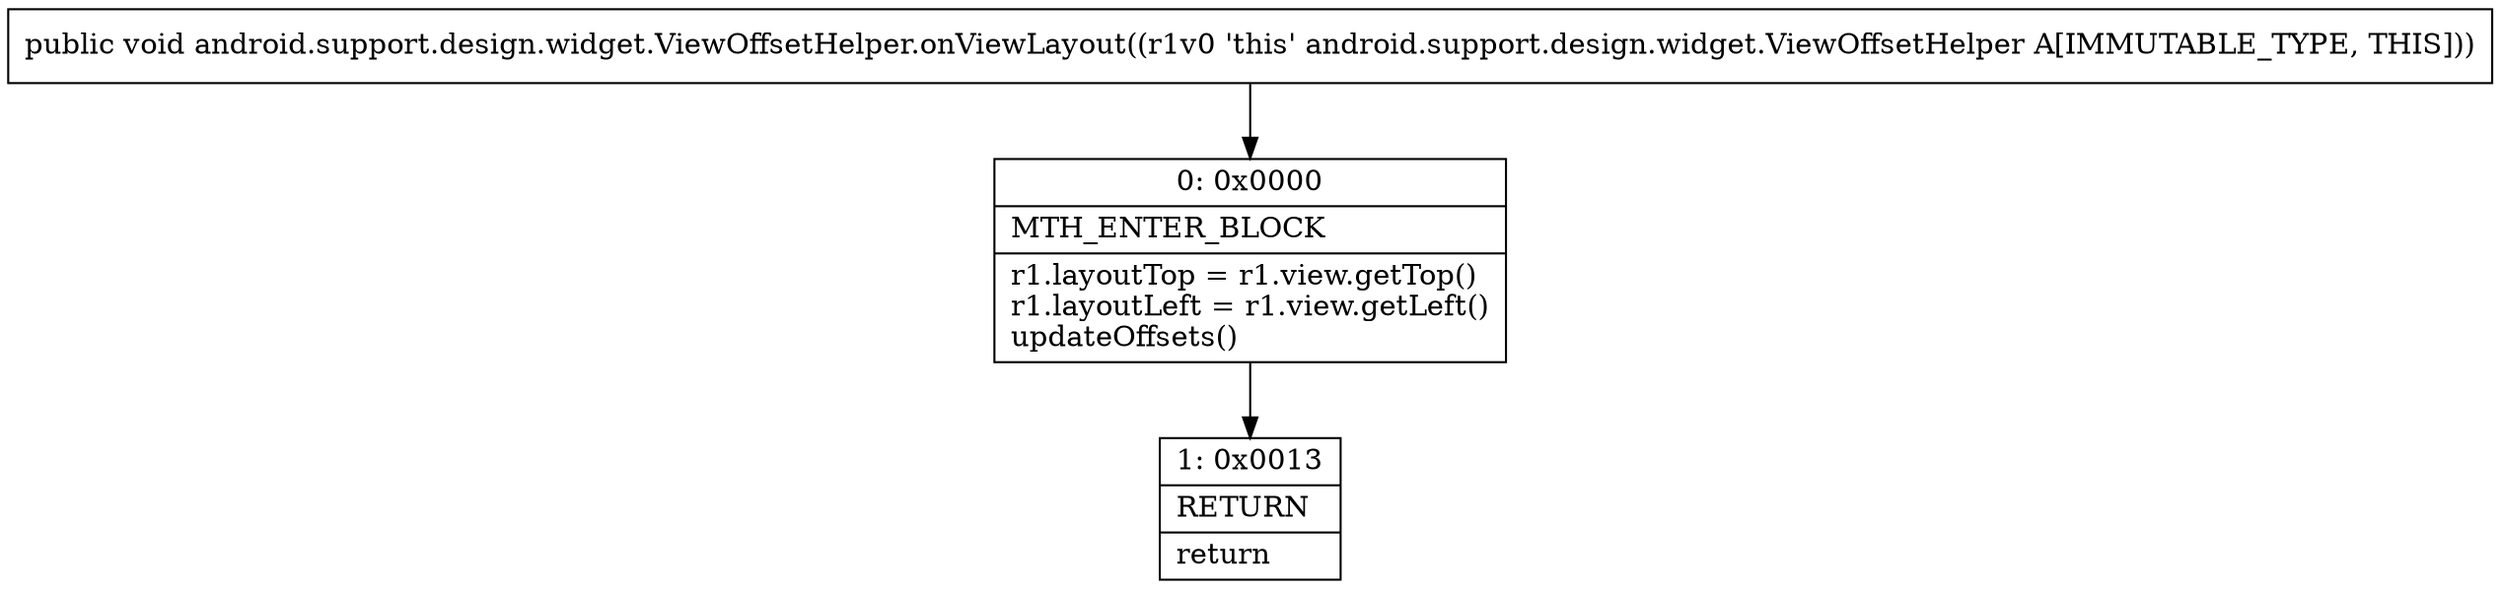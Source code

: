 digraph "CFG forandroid.support.design.widget.ViewOffsetHelper.onViewLayout()V" {
Node_0 [shape=record,label="{0\:\ 0x0000|MTH_ENTER_BLOCK\l|r1.layoutTop = r1.view.getTop()\lr1.layoutLeft = r1.view.getLeft()\lupdateOffsets()\l}"];
Node_1 [shape=record,label="{1\:\ 0x0013|RETURN\l|return\l}"];
MethodNode[shape=record,label="{public void android.support.design.widget.ViewOffsetHelper.onViewLayout((r1v0 'this' android.support.design.widget.ViewOffsetHelper A[IMMUTABLE_TYPE, THIS])) }"];
MethodNode -> Node_0;
Node_0 -> Node_1;
}

